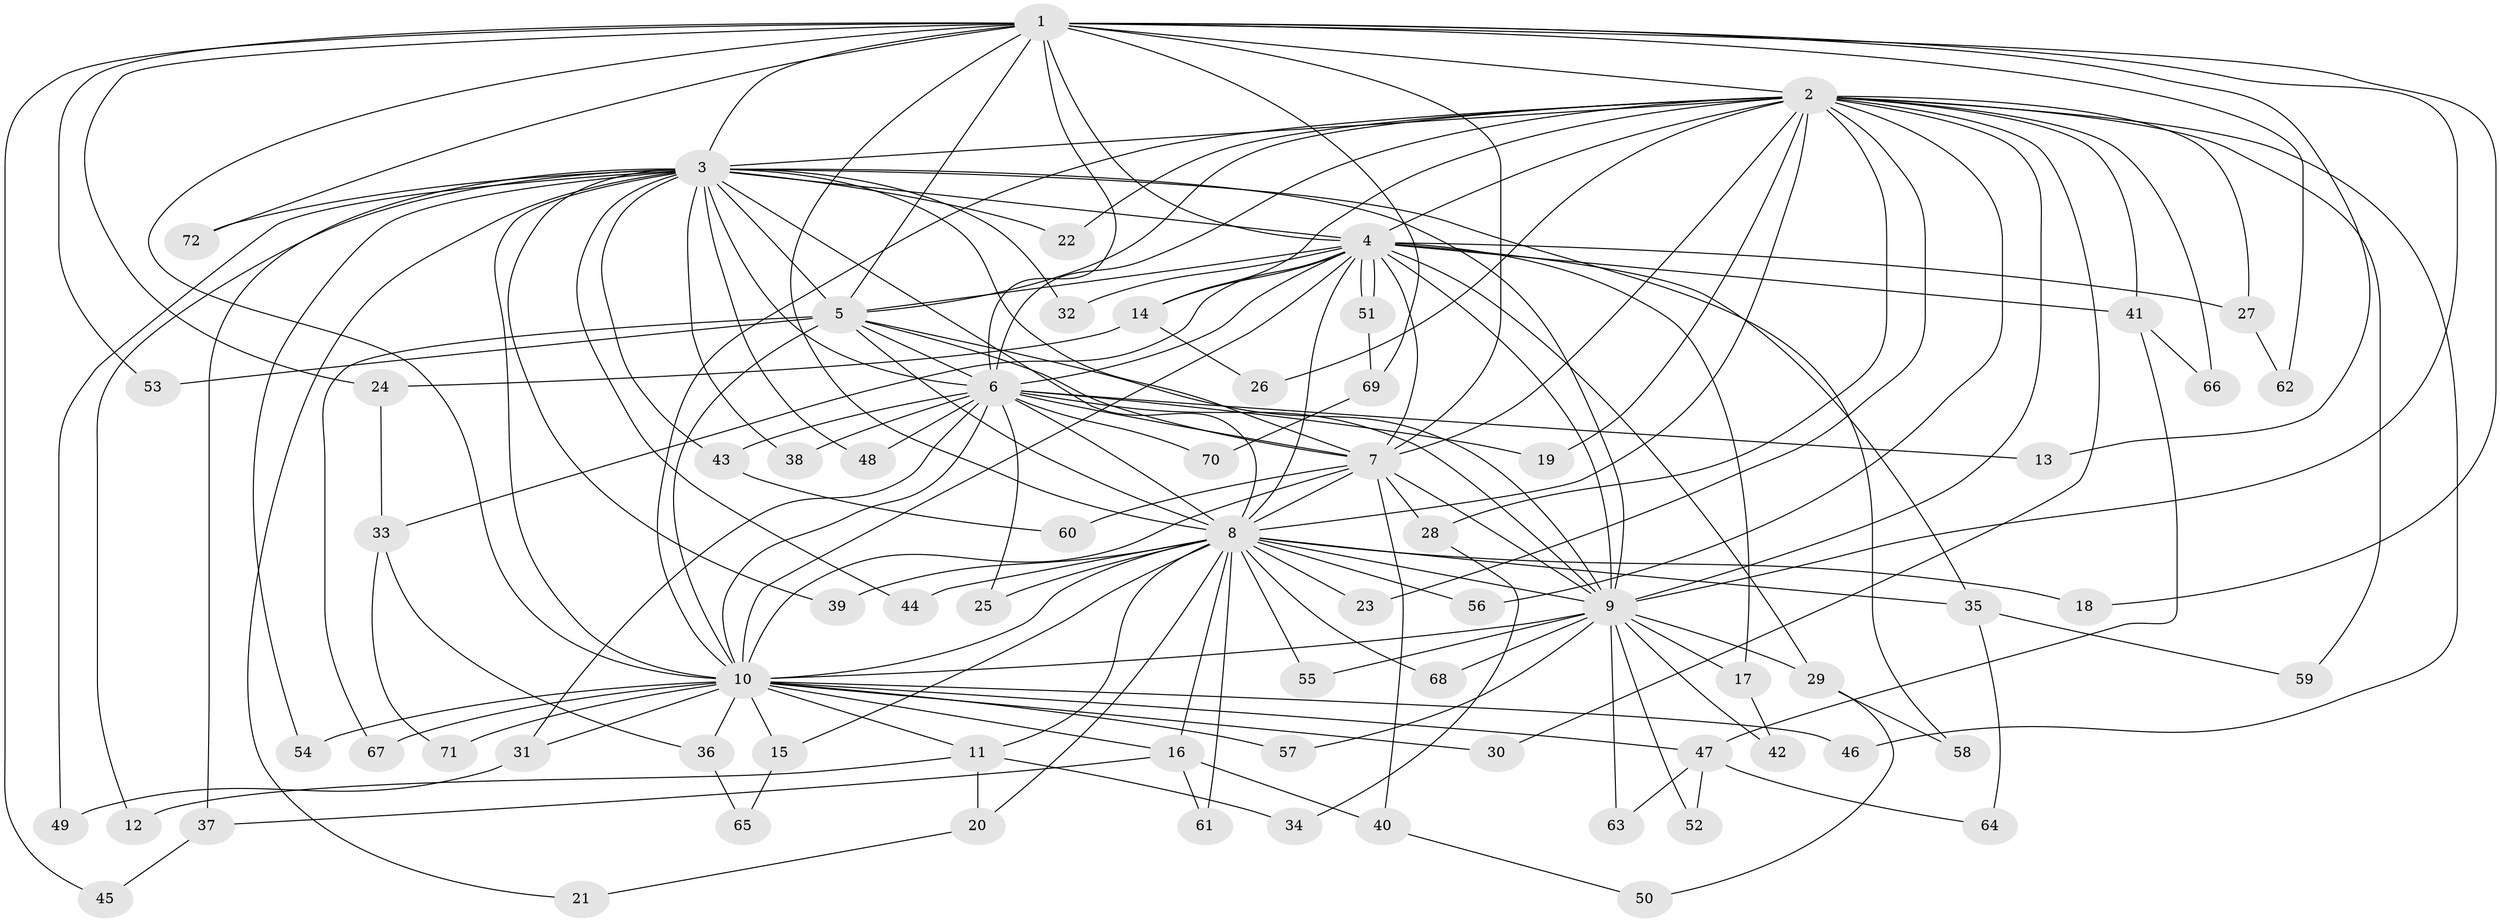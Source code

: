 // Generated by graph-tools (version 1.1) at 2025/49/03/09/25 03:49:37]
// undirected, 72 vertices, 169 edges
graph export_dot {
graph [start="1"]
  node [color=gray90,style=filled];
  1;
  2;
  3;
  4;
  5;
  6;
  7;
  8;
  9;
  10;
  11;
  12;
  13;
  14;
  15;
  16;
  17;
  18;
  19;
  20;
  21;
  22;
  23;
  24;
  25;
  26;
  27;
  28;
  29;
  30;
  31;
  32;
  33;
  34;
  35;
  36;
  37;
  38;
  39;
  40;
  41;
  42;
  43;
  44;
  45;
  46;
  47;
  48;
  49;
  50;
  51;
  52;
  53;
  54;
  55;
  56;
  57;
  58;
  59;
  60;
  61;
  62;
  63;
  64;
  65;
  66;
  67;
  68;
  69;
  70;
  71;
  72;
  1 -- 2;
  1 -- 3;
  1 -- 4;
  1 -- 5;
  1 -- 6;
  1 -- 7;
  1 -- 8;
  1 -- 9;
  1 -- 10;
  1 -- 13;
  1 -- 18;
  1 -- 24;
  1 -- 45;
  1 -- 53;
  1 -- 62;
  1 -- 69;
  1 -- 72;
  2 -- 3;
  2 -- 4;
  2 -- 5;
  2 -- 6;
  2 -- 7;
  2 -- 8;
  2 -- 9;
  2 -- 10;
  2 -- 14;
  2 -- 19;
  2 -- 22;
  2 -- 23;
  2 -- 26;
  2 -- 27;
  2 -- 28;
  2 -- 30;
  2 -- 41;
  2 -- 46;
  2 -- 56;
  2 -- 59;
  2 -- 66;
  3 -- 4;
  3 -- 5;
  3 -- 6;
  3 -- 7;
  3 -- 8;
  3 -- 9;
  3 -- 10;
  3 -- 12;
  3 -- 21;
  3 -- 22;
  3 -- 32;
  3 -- 37;
  3 -- 38;
  3 -- 39;
  3 -- 43;
  3 -- 44;
  3 -- 48;
  3 -- 49;
  3 -- 54;
  3 -- 58;
  3 -- 72;
  4 -- 5;
  4 -- 6;
  4 -- 7;
  4 -- 8;
  4 -- 9;
  4 -- 10;
  4 -- 14;
  4 -- 17;
  4 -- 27;
  4 -- 29;
  4 -- 32;
  4 -- 33;
  4 -- 35;
  4 -- 41;
  4 -- 51;
  4 -- 51;
  5 -- 6;
  5 -- 7;
  5 -- 8;
  5 -- 9;
  5 -- 10;
  5 -- 53;
  5 -- 67;
  6 -- 7;
  6 -- 8;
  6 -- 9;
  6 -- 10;
  6 -- 13;
  6 -- 19;
  6 -- 25;
  6 -- 31;
  6 -- 38;
  6 -- 43;
  6 -- 48;
  6 -- 70;
  7 -- 8;
  7 -- 9;
  7 -- 10;
  7 -- 28;
  7 -- 40;
  7 -- 60;
  8 -- 9;
  8 -- 10;
  8 -- 11;
  8 -- 15;
  8 -- 16;
  8 -- 18;
  8 -- 20;
  8 -- 23;
  8 -- 25;
  8 -- 35;
  8 -- 39;
  8 -- 44;
  8 -- 55;
  8 -- 56;
  8 -- 61;
  8 -- 68;
  9 -- 10;
  9 -- 17;
  9 -- 29;
  9 -- 42;
  9 -- 52;
  9 -- 55;
  9 -- 57;
  9 -- 63;
  9 -- 68;
  10 -- 11;
  10 -- 15;
  10 -- 16;
  10 -- 30;
  10 -- 31;
  10 -- 36;
  10 -- 46;
  10 -- 47;
  10 -- 54;
  10 -- 57;
  10 -- 67;
  10 -- 71;
  11 -- 12;
  11 -- 20;
  11 -- 34;
  14 -- 24;
  14 -- 26;
  15 -- 65;
  16 -- 37;
  16 -- 40;
  16 -- 61;
  17 -- 42;
  20 -- 21;
  24 -- 33;
  27 -- 62;
  28 -- 34;
  29 -- 50;
  29 -- 58;
  31 -- 49;
  33 -- 36;
  33 -- 71;
  35 -- 59;
  35 -- 64;
  36 -- 65;
  37 -- 45;
  40 -- 50;
  41 -- 47;
  41 -- 66;
  43 -- 60;
  47 -- 52;
  47 -- 63;
  47 -- 64;
  51 -- 69;
  69 -- 70;
}
